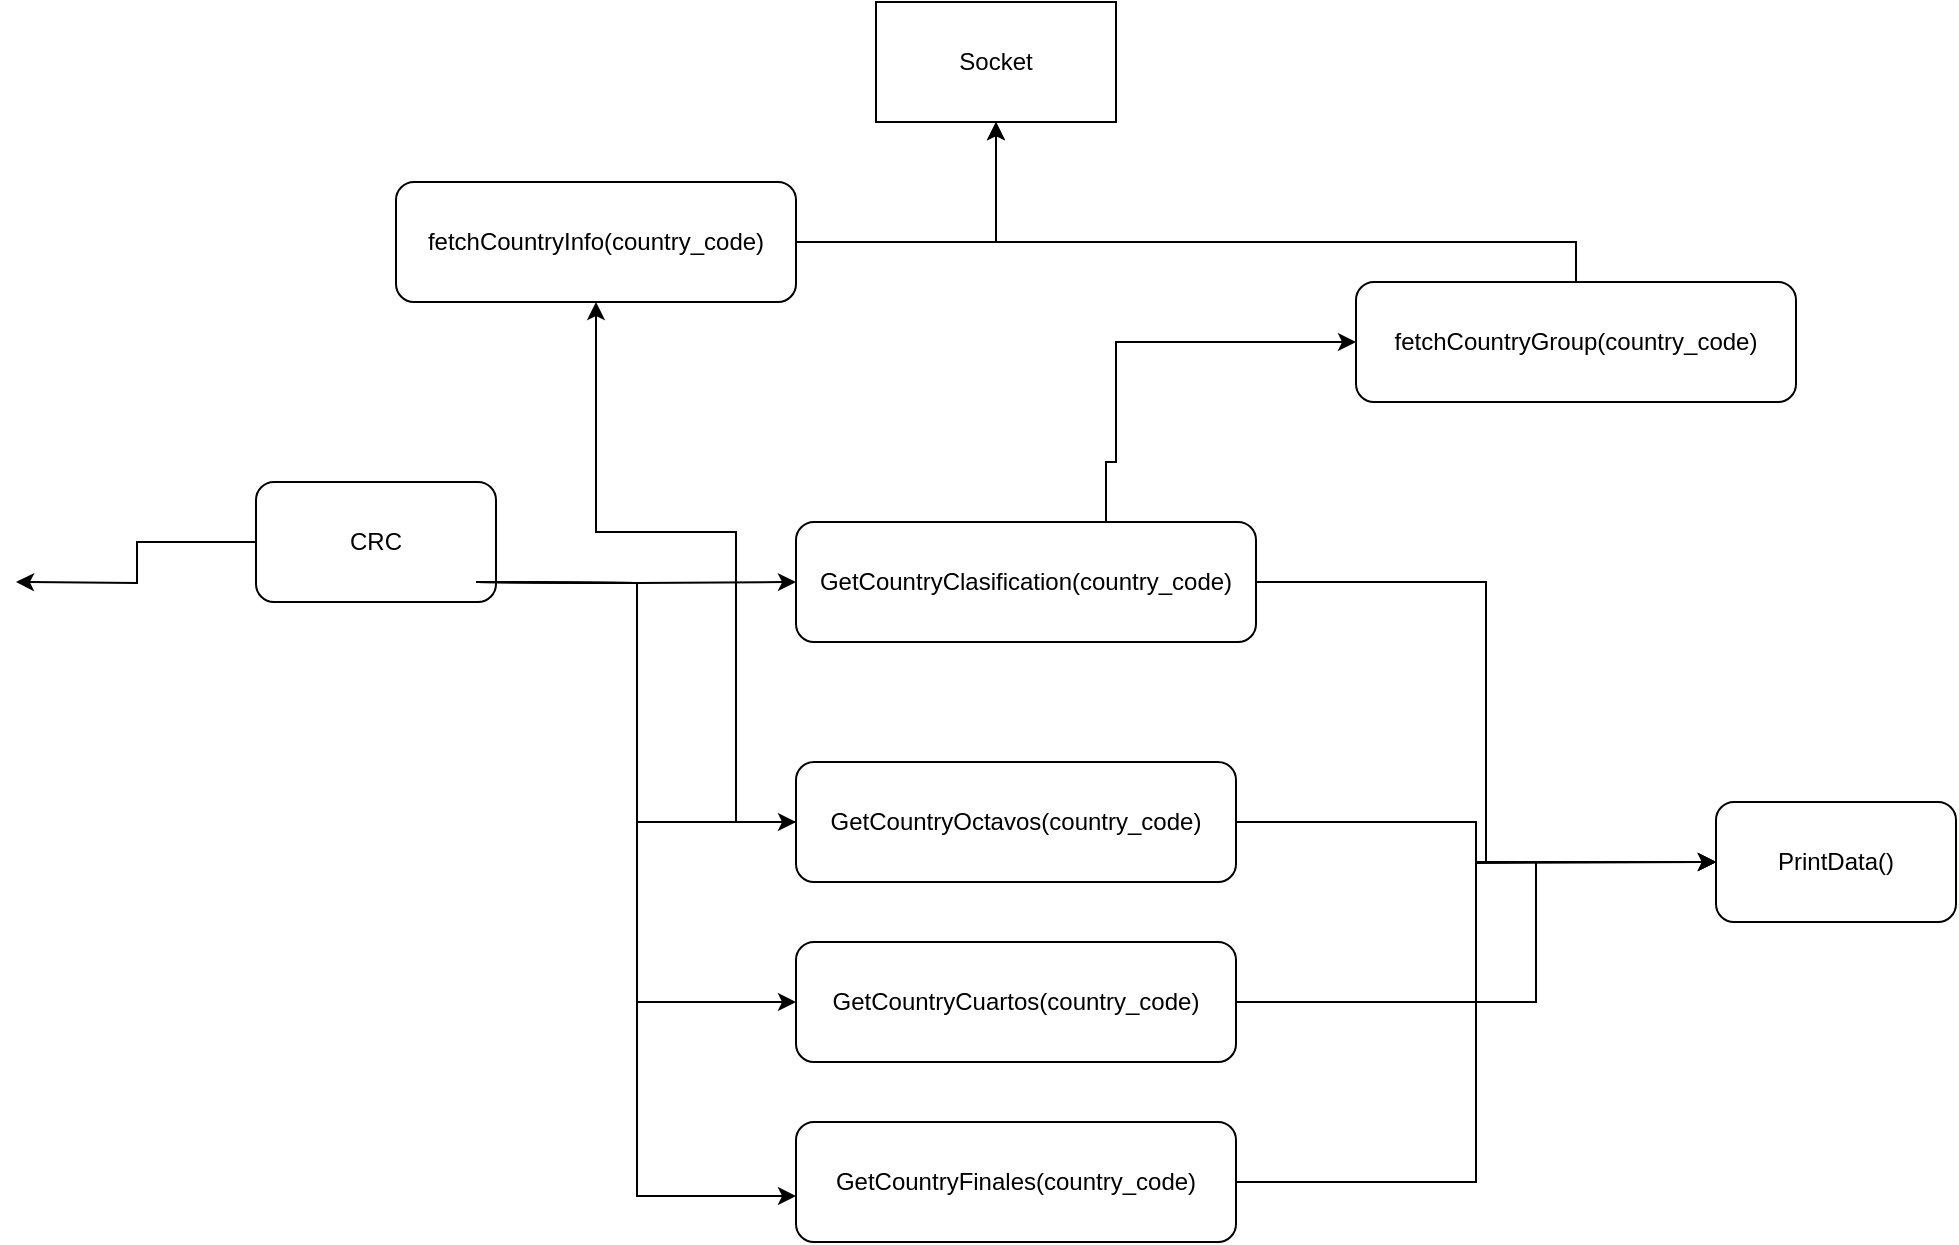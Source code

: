 <mxfile version="20.2.5" type="device"><diagram id="3nUK3iUrmNsjgVxKGBYy" name="Page-1"><mxGraphModel dx="1350" dy="793" grid="1" gridSize="10" guides="1" tooltips="1" connect="1" arrows="1" fold="1" page="1" pageScale="1" pageWidth="850" pageHeight="1100" math="0" shadow="0"><root><mxCell id="0"/><mxCell id="1" parent="0"/><mxCell id="xQJeYO7n0nlpbqMlmTIf-6" style="edgeStyle=orthogonalEdgeStyle;rounded=0;orthogonalLoop=1;jettySize=auto;html=1;" edge="1" parent="1" source="xQJeYO7n0nlpbqMlmTIf-1"><mxGeometry relative="1" as="geometry"><mxPoint x="250" y="300" as="targetPoint"/></mxGeometry></mxCell><mxCell id="xQJeYO7n0nlpbqMlmTIf-1" value="&lt;div&gt;CRC&lt;/div&gt;" style="rounded=1;whiteSpace=wrap;html=1;" vertex="1" parent="1"><mxGeometry x="370" y="250" width="120" height="60" as="geometry"/></mxCell><mxCell id="xQJeYO7n0nlpbqMlmTIf-8" style="edgeStyle=orthogonalEdgeStyle;rounded=0;orthogonalLoop=1;jettySize=auto;html=1;entryX=0;entryY=0.5;entryDx=0;entryDy=0;" edge="1" parent="1" target="xQJeYO7n0nlpbqMlmTIf-7"><mxGeometry relative="1" as="geometry"><mxPoint x="480" y="300" as="sourcePoint"/></mxGeometry></mxCell><mxCell id="xQJeYO7n0nlpbqMlmTIf-12" style="edgeStyle=orthogonalEdgeStyle;rounded=0;orthogonalLoop=1;jettySize=auto;html=1;entryX=0;entryY=0.5;entryDx=0;entryDy=0;" edge="1" parent="1" target="xQJeYO7n0nlpbqMlmTIf-9"><mxGeometry relative="1" as="geometry"><mxPoint x="480" y="300" as="sourcePoint"/></mxGeometry></mxCell><mxCell id="xQJeYO7n0nlpbqMlmTIf-13" style="edgeStyle=orthogonalEdgeStyle;rounded=0;orthogonalLoop=1;jettySize=auto;html=1;entryX=0;entryY=0.5;entryDx=0;entryDy=0;" edge="1" parent="1" target="xQJeYO7n0nlpbqMlmTIf-10"><mxGeometry relative="1" as="geometry"><mxPoint x="480" y="300" as="sourcePoint"/></mxGeometry></mxCell><mxCell id="xQJeYO7n0nlpbqMlmTIf-14" style="edgeStyle=orthogonalEdgeStyle;rounded=0;orthogonalLoop=1;jettySize=auto;html=1;entryX=0;entryY=0.617;entryDx=0;entryDy=0;entryPerimeter=0;" edge="1" parent="1" target="xQJeYO7n0nlpbqMlmTIf-11"><mxGeometry relative="1" as="geometry"><mxPoint x="480" y="300" as="sourcePoint"/></mxGeometry></mxCell><mxCell id="xQJeYO7n0nlpbqMlmTIf-23" style="edgeStyle=orthogonalEdgeStyle;rounded=0;orthogonalLoop=1;jettySize=auto;html=1;" edge="1" parent="1" source="xQJeYO7n0nlpbqMlmTIf-3" target="xQJeYO7n0nlpbqMlmTIf-20"><mxGeometry relative="1" as="geometry"><Array as="points"><mxPoint x="1030" y="130"/><mxPoint x="740" y="130"/></Array></mxGeometry></mxCell><mxCell id="xQJeYO7n0nlpbqMlmTIf-3" value="fetchCountryGroup(country_code)" style="rounded=1;whiteSpace=wrap;html=1;" vertex="1" parent="1"><mxGeometry x="920" y="150" width="220" height="60" as="geometry"/></mxCell><mxCell id="xQJeYO7n0nlpbqMlmTIf-21" style="edgeStyle=orthogonalEdgeStyle;rounded=0;orthogonalLoop=1;jettySize=auto;html=1;" edge="1" parent="1" source="xQJeYO7n0nlpbqMlmTIf-4" target="xQJeYO7n0nlpbqMlmTIf-20"><mxGeometry relative="1" as="geometry"/></mxCell><mxCell id="xQJeYO7n0nlpbqMlmTIf-4" value="fetchCountryInfo(country_code)" style="rounded=1;whiteSpace=wrap;html=1;" vertex="1" parent="1"><mxGeometry x="440" y="100" width="200" height="60" as="geometry"/></mxCell><mxCell id="xQJeYO7n0nlpbqMlmTIf-16" style="edgeStyle=orthogonalEdgeStyle;rounded=0;orthogonalLoop=1;jettySize=auto;html=1;entryX=0;entryY=0.5;entryDx=0;entryDy=0;" edge="1" parent="1" source="xQJeYO7n0nlpbqMlmTIf-7" target="xQJeYO7n0nlpbqMlmTIf-15"><mxGeometry relative="1" as="geometry"/></mxCell><mxCell id="xQJeYO7n0nlpbqMlmTIf-22" style="edgeStyle=orthogonalEdgeStyle;rounded=0;orthogonalLoop=1;jettySize=auto;html=1;entryX=0;entryY=0.5;entryDx=0;entryDy=0;" edge="1" parent="1" source="xQJeYO7n0nlpbqMlmTIf-7" target="xQJeYO7n0nlpbqMlmTIf-3"><mxGeometry relative="1" as="geometry"><Array as="points"><mxPoint x="795" y="240"/><mxPoint x="800" y="240"/><mxPoint x="800" y="180"/></Array></mxGeometry></mxCell><mxCell id="xQJeYO7n0nlpbqMlmTIf-7" value="GetCountryClasification(country_code)" style="rounded=1;whiteSpace=wrap;html=1;" vertex="1" parent="1"><mxGeometry x="640" y="270" width="230" height="60" as="geometry"/></mxCell><mxCell id="xQJeYO7n0nlpbqMlmTIf-17" style="edgeStyle=orthogonalEdgeStyle;rounded=0;orthogonalLoop=1;jettySize=auto;html=1;" edge="1" parent="1" source="xQJeYO7n0nlpbqMlmTIf-9"><mxGeometry relative="1" as="geometry"><mxPoint x="1100" y="440" as="targetPoint"/></mxGeometry></mxCell><mxCell id="xQJeYO7n0nlpbqMlmTIf-24" style="edgeStyle=orthogonalEdgeStyle;rounded=0;orthogonalLoop=1;jettySize=auto;html=1;" edge="1" parent="1" source="xQJeYO7n0nlpbqMlmTIf-9" target="xQJeYO7n0nlpbqMlmTIf-4"><mxGeometry relative="1" as="geometry"><Array as="points"><mxPoint x="610" y="420"/><mxPoint x="610" y="275"/><mxPoint x="540" y="275"/></Array></mxGeometry></mxCell><mxCell id="xQJeYO7n0nlpbqMlmTIf-9" value="GetCountryOctavos(country_code)" style="rounded=1;whiteSpace=wrap;html=1;" vertex="1" parent="1"><mxGeometry x="640" y="390" width="220" height="60" as="geometry"/></mxCell><mxCell id="xQJeYO7n0nlpbqMlmTIf-18" style="edgeStyle=orthogonalEdgeStyle;rounded=0;orthogonalLoop=1;jettySize=auto;html=1;" edge="1" parent="1" source="xQJeYO7n0nlpbqMlmTIf-10"><mxGeometry relative="1" as="geometry"><mxPoint x="1100" y="440" as="targetPoint"/><Array as="points"><mxPoint x="1010" y="510"/><mxPoint x="1010" y="440"/></Array></mxGeometry></mxCell><mxCell id="xQJeYO7n0nlpbqMlmTIf-10" value="GetCountryCuartos(country_code)" style="rounded=1;whiteSpace=wrap;html=1;" vertex="1" parent="1"><mxGeometry x="640" y="480" width="220" height="60" as="geometry"/></mxCell><mxCell id="xQJeYO7n0nlpbqMlmTIf-19" style="edgeStyle=orthogonalEdgeStyle;rounded=0;orthogonalLoop=1;jettySize=auto;html=1;entryX=0;entryY=0.5;entryDx=0;entryDy=0;" edge="1" parent="1" source="xQJeYO7n0nlpbqMlmTIf-11" target="xQJeYO7n0nlpbqMlmTIf-15"><mxGeometry relative="1" as="geometry"/></mxCell><mxCell id="xQJeYO7n0nlpbqMlmTIf-11" value="GetCountryFinales(country_code)" style="rounded=1;whiteSpace=wrap;html=1;" vertex="1" parent="1"><mxGeometry x="640" y="570" width="220" height="60" as="geometry"/></mxCell><mxCell id="xQJeYO7n0nlpbqMlmTIf-15" value="PrintData()" style="rounded=1;whiteSpace=wrap;html=1;" vertex="1" parent="1"><mxGeometry x="1100" y="410" width="120" height="60" as="geometry"/></mxCell><mxCell id="xQJeYO7n0nlpbqMlmTIf-20" value="Socket" style="rounded=0;whiteSpace=wrap;html=1;" vertex="1" parent="1"><mxGeometry x="680" y="10" width="120" height="60" as="geometry"/></mxCell></root></mxGraphModel></diagram></mxfile>
